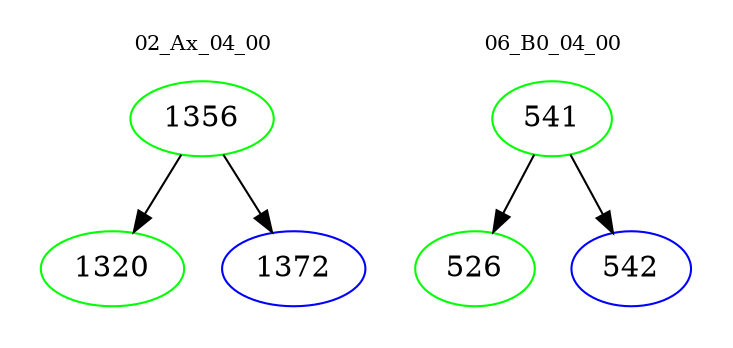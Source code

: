 digraph{
subgraph cluster_0 {
color = white
label = "02_Ax_04_00";
fontsize=10;
T0_1356 [label="1356", color="green"]
T0_1356 -> T0_1320 [color="black"]
T0_1320 [label="1320", color="green"]
T0_1356 -> T0_1372 [color="black"]
T0_1372 [label="1372", color="blue"]
}
subgraph cluster_1 {
color = white
label = "06_B0_04_00";
fontsize=10;
T1_541 [label="541", color="green"]
T1_541 -> T1_526 [color="black"]
T1_526 [label="526", color="green"]
T1_541 -> T1_542 [color="black"]
T1_542 [label="542", color="blue"]
}
}
